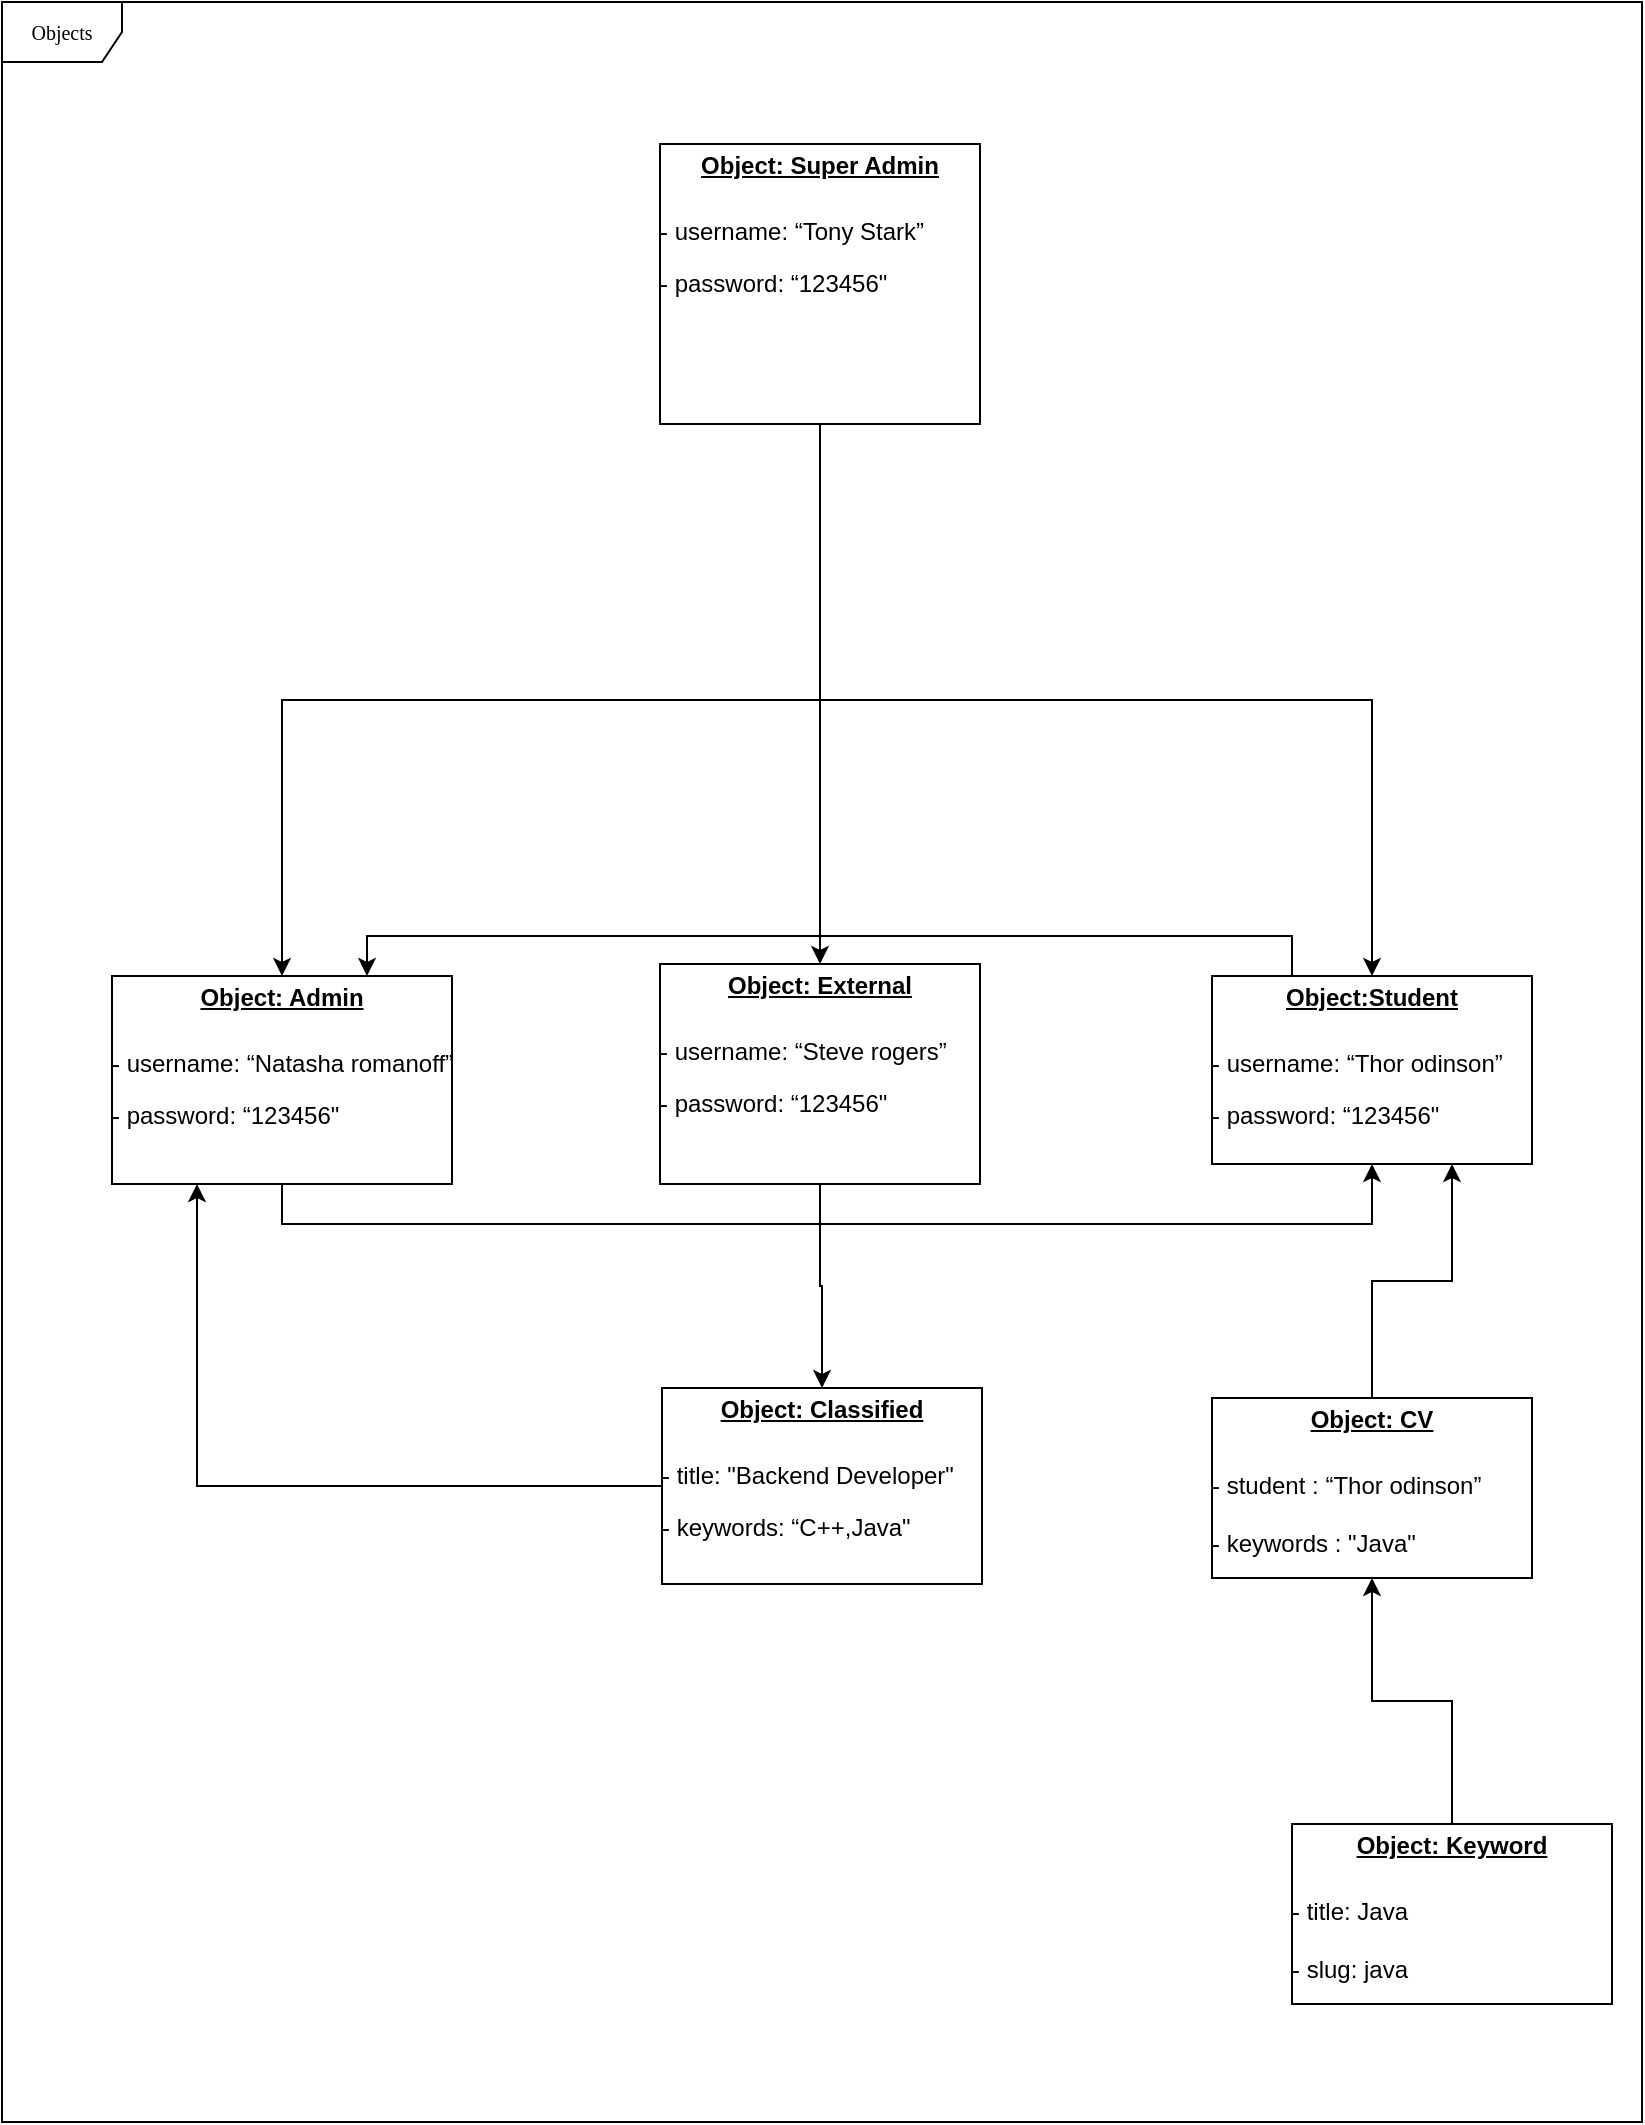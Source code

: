 <mxfile version="10.8.4" type="device"><diagram name="Page-1" id="c4acf3e9-155e-7222-9cf6-157b1a14988f"><mxGraphModel dx="1394" dy="670" grid="1" gridSize="10" guides="1" tooltips="1" connect="1" arrows="1" fold="1" page="1" pageScale="1" pageWidth="850" pageHeight="1100" background="#ffffff" math="0" shadow="0"><root><mxCell id="0"/><mxCell id="1" parent="0"/><mxCell id="17acba5748e5396b-1" value="Objects" style="shape=umlFrame;whiteSpace=wrap;html=1;rounded=0;shadow=0;comic=0;labelBackgroundColor=none;strokeColor=#000000;strokeWidth=1;fillColor=#ffffff;fontFamily=Verdana;fontSize=10;fontColor=#000000;align=center;" parent="1" vertex="1"><mxGeometry x="15" y="29" width="820" height="1060" as="geometry"/></mxCell><mxCell id="WhKWSlsNYlLptN4wGSdb-22" style="edgeStyle=orthogonalEdgeStyle;rounded=0;orthogonalLoop=1;jettySize=auto;html=1;entryX=0.5;entryY=0;entryDx=0;entryDy=0;" parent="1" source="WhKWSlsNYlLptN4wGSdb-17" target="WhKWSlsNYlLptN4wGSdb-19" edge="1"><mxGeometry relative="1" as="geometry"/></mxCell><mxCell id="WhKWSlsNYlLptN4wGSdb-23" style="edgeStyle=orthogonalEdgeStyle;rounded=0;orthogonalLoop=1;jettySize=auto;html=1;exitX=0.5;exitY=1;exitDx=0;exitDy=0;entryX=0.5;entryY=0;entryDx=0;entryDy=0;" parent="1" source="WhKWSlsNYlLptN4wGSdb-17" target="WhKWSlsNYlLptN4wGSdb-20" edge="1"><mxGeometry relative="1" as="geometry"/></mxCell><mxCell id="WhKWSlsNYlLptN4wGSdb-24" style="edgeStyle=orthogonalEdgeStyle;rounded=0;orthogonalLoop=1;jettySize=auto;html=1;exitX=0.5;exitY=1;exitDx=0;exitDy=0;entryX=0.5;entryY=0;entryDx=0;entryDy=0;" parent="1" source="WhKWSlsNYlLptN4wGSdb-17" target="WhKWSlsNYlLptN4wGSdb-18" edge="1"><mxGeometry relative="1" as="geometry"/></mxCell><mxCell id="WhKWSlsNYlLptN4wGSdb-17" value="&lt;p style=&quot;margin: 0px ; margin-top: 4px ; text-align: center ; text-decoration: underline&quot;&gt;&lt;b&gt;Object: Super Admin&lt;/b&gt;&lt;/p&gt;&lt;p style=&quot;margin: 0px ; margin-top: 4px ; text-align: center ; text-decoration: underline&quot;&gt;&lt;b&gt;&lt;br&gt;&lt;/b&gt;&lt;/p&gt;&lt;span&gt;- username: “Tony Stark”&lt;/span&gt;&lt;span&gt;&lt;br&gt;&lt;/span&gt;&lt;p&gt;&lt;span&gt;- password: “123456&quot;&lt;/span&gt;&lt;span&gt;&lt;br&gt;&lt;/span&gt;&lt;/p&gt;&lt;p&gt;&lt;span&gt;&lt;br&gt;&lt;/span&gt;&lt;/p&gt;" style="verticalAlign=top;align=left;overflow=fill;fontSize=12;fontFamily=Helvetica;html=1;" parent="1" vertex="1"><mxGeometry x="344" y="100" width="160" height="140" as="geometry"/></mxCell><mxCell id="WhKWSlsNYlLptN4wGSdb-25" style="edgeStyle=orthogonalEdgeStyle;rounded=0;orthogonalLoop=1;jettySize=auto;html=1;exitX=0.5;exitY=1;exitDx=0;exitDy=0;entryX=0.5;entryY=1;entryDx=0;entryDy=0;" parent="1" source="WhKWSlsNYlLptN4wGSdb-18" target="WhKWSlsNYlLptN4wGSdb-20" edge="1"><mxGeometry relative="1" as="geometry"/></mxCell><mxCell id="WhKWSlsNYlLptN4wGSdb-18" value="&lt;p style=&quot;margin: 0px ; margin-top: 4px ; text-align: center ; text-decoration: underline&quot;&gt;&lt;b&gt;Object: Admin&lt;/b&gt;&lt;/p&gt;&lt;p style=&quot;margin: 0px ; margin-top: 4px ; text-align: center ; text-decoration: underline&quot;&gt;&lt;b&gt;&lt;br&gt;&lt;/b&gt;&lt;/p&gt;&lt;span&gt;- username: “Natasha romanoff”&lt;/span&gt;&lt;span&gt;&lt;br&gt;&lt;/span&gt;&lt;p&gt;&lt;span&gt;- password: “123456&quot;&lt;/span&gt;&lt;span&gt;&lt;br&gt;&lt;/span&gt;&lt;/p&gt;&lt;p&gt;&lt;span&gt;&lt;br&gt;&lt;/span&gt;&lt;/p&gt;" style="verticalAlign=top;align=left;overflow=fill;fontSize=12;fontFamily=Helvetica;html=1;" parent="1" vertex="1"><mxGeometry x="70" y="516" width="170" height="104" as="geometry"/></mxCell><mxCell id="WhKWSlsNYlLptN4wGSdb-31" style="edgeStyle=orthogonalEdgeStyle;rounded=0;orthogonalLoop=1;jettySize=auto;html=1;exitX=0.5;exitY=1;exitDx=0;exitDy=0;entryX=0.5;entryY=0;entryDx=0;entryDy=0;" parent="1" source="WhKWSlsNYlLptN4wGSdb-19" target="WhKWSlsNYlLptN4wGSdb-29" edge="1"><mxGeometry relative="1" as="geometry"/></mxCell><mxCell id="WhKWSlsNYlLptN4wGSdb-19" value="&lt;p style=&quot;margin: 0px ; margin-top: 4px ; text-align: center ; text-decoration: underline&quot;&gt;&lt;b&gt;Object: External&lt;/b&gt;&lt;/p&gt;&lt;p style=&quot;margin: 0px ; margin-top: 4px ; text-align: center ; text-decoration: underline&quot;&gt;&lt;b&gt;&lt;br&gt;&lt;/b&gt;&lt;/p&gt;&lt;span&gt;- username: “Steve rogers”&lt;/span&gt;&lt;span&gt;&lt;br&gt;&lt;/span&gt;&lt;p&gt;&lt;span&gt;- password: “123456&quot;&lt;/span&gt;&lt;span&gt;&lt;br&gt;&lt;/span&gt;&lt;/p&gt;&lt;p&gt;&lt;span&gt;&lt;br&gt;&lt;/span&gt;&lt;/p&gt;" style="verticalAlign=top;align=left;overflow=fill;fontSize=12;fontFamily=Helvetica;html=1;" parent="1" vertex="1"><mxGeometry x="344" y="510" width="160" height="110" as="geometry"/></mxCell><mxCell id="WhKWSlsNYlLptN4wGSdb-39" style="edgeStyle=orthogonalEdgeStyle;rounded=0;orthogonalLoop=1;jettySize=auto;html=1;exitX=0.25;exitY=0;exitDx=0;exitDy=0;entryX=0.75;entryY=0;entryDx=0;entryDy=0;" parent="1" source="WhKWSlsNYlLptN4wGSdb-20" target="WhKWSlsNYlLptN4wGSdb-18" edge="1"><mxGeometry relative="1" as="geometry"/></mxCell><mxCell id="WhKWSlsNYlLptN4wGSdb-20" value="&lt;p style=&quot;margin: 0px ; margin-top: 4px ; text-align: center ; text-decoration: underline&quot;&gt;&lt;b&gt;Object:Student&lt;/b&gt;&lt;/p&gt;&lt;p style=&quot;margin: 0px ; margin-top: 4px ; text-align: center ; text-decoration: underline&quot;&gt;&lt;b&gt;&lt;br&gt;&lt;/b&gt;&lt;/p&gt;&lt;span&gt;- username: “Thor odinson”&lt;/span&gt;&lt;span&gt;&lt;br&gt;&lt;/span&gt;&lt;p&gt;&lt;span&gt;- password: “123456&quot;&lt;/span&gt;&lt;span&gt;&lt;br&gt;&lt;/span&gt;&lt;/p&gt;&lt;p&gt;&lt;span&gt;&lt;br&gt;&lt;/span&gt;&lt;/p&gt;" style="verticalAlign=top;align=left;overflow=fill;fontSize=12;fontFamily=Helvetica;html=1;" parent="1" vertex="1"><mxGeometry x="620" y="516" width="160" height="94" as="geometry"/></mxCell><mxCell id="WhKWSlsNYlLptN4wGSdb-33" style="edgeStyle=orthogonalEdgeStyle;rounded=0;orthogonalLoop=1;jettySize=auto;html=1;exitX=0.5;exitY=0;exitDx=0;exitDy=0;entryX=0.75;entryY=1;entryDx=0;entryDy=0;" parent="1" source="WhKWSlsNYlLptN4wGSdb-28" target="WhKWSlsNYlLptN4wGSdb-20" edge="1"><mxGeometry relative="1" as="geometry"/></mxCell><mxCell id="WhKWSlsNYlLptN4wGSdb-28" value="&lt;p style=&quot;margin: 0px ; margin-top: 4px ; text-align: center ; text-decoration: underline&quot;&gt;&lt;b&gt;Object: CV&lt;/b&gt;&lt;/p&gt;&lt;p style=&quot;margin: 0px ; margin-top: 4px ; text-align: center ; text-decoration: underline&quot;&gt;&lt;b&gt;&lt;br&gt;&lt;/b&gt;&lt;/p&gt;&lt;span&gt;- student : “Thor odinson”&lt;br&gt;&lt;/span&gt;&lt;span&gt;&lt;br&gt;- keywords : &quot;Java&quot;&lt;br&gt;&lt;/span&gt;&lt;p&gt;&lt;span&gt;&lt;br&gt;&lt;/span&gt;&lt;/p&gt;" style="verticalAlign=top;align=left;overflow=fill;fontSize=12;fontFamily=Helvetica;html=1;" parent="1" vertex="1"><mxGeometry x="620" y="727" width="160" height="90" as="geometry"/></mxCell><mxCell id="WhKWSlsNYlLptN4wGSdb-32" style="edgeStyle=orthogonalEdgeStyle;rounded=0;orthogonalLoop=1;jettySize=auto;html=1;exitX=0;exitY=0.5;exitDx=0;exitDy=0;entryX=0.25;entryY=1;entryDx=0;entryDy=0;" parent="1" source="WhKWSlsNYlLptN4wGSdb-29" target="WhKWSlsNYlLptN4wGSdb-18" edge="1"><mxGeometry relative="1" as="geometry"/></mxCell><mxCell id="WhKWSlsNYlLptN4wGSdb-29" value="&lt;p style=&quot;margin: 0px ; margin-top: 4px ; text-align: center ; text-decoration: underline&quot;&gt;&lt;b&gt;Object: Classified&lt;/b&gt;&lt;/p&gt;&lt;p style=&quot;margin: 0px ; margin-top: 4px ; text-align: center ; text-decoration: underline&quot;&gt;&lt;b&gt;&lt;br&gt;&lt;/b&gt;&lt;/p&gt;&lt;span&gt;- title: &quot;Backend Developer&quot;&lt;/span&gt;&lt;span&gt;&lt;br&gt;&lt;/span&gt;&lt;p&gt;&lt;span&gt;- keywords:&amp;nbsp;“C++,Java&quot;&lt;/span&gt;&lt;span&gt;&lt;br&gt;&lt;/span&gt;&lt;/p&gt;&lt;p&gt;&lt;span&gt;&lt;br&gt;&lt;/span&gt;&lt;/p&gt;" style="verticalAlign=top;align=left;overflow=fill;fontSize=12;fontFamily=Helvetica;html=1;" parent="1" vertex="1"><mxGeometry x="345" y="722" width="160" height="98" as="geometry"/></mxCell><mxCell id="WhKWSlsNYlLptN4wGSdb-35" style="edgeStyle=orthogonalEdgeStyle;rounded=0;orthogonalLoop=1;jettySize=auto;html=1;exitX=0.5;exitY=0;exitDx=0;exitDy=0;entryX=0.5;entryY=1;entryDx=0;entryDy=0;" parent="1" source="WhKWSlsNYlLptN4wGSdb-34" target="WhKWSlsNYlLptN4wGSdb-28" edge="1"><mxGeometry relative="1" as="geometry"/></mxCell><mxCell id="WhKWSlsNYlLptN4wGSdb-34" value="&lt;p style=&quot;margin: 0px ; margin-top: 4px ; text-align: center ; text-decoration: underline&quot;&gt;&lt;b&gt;Object: Keyword&lt;/b&gt;&lt;/p&gt;&lt;p style=&quot;margin: 0px ; margin-top: 4px ; text-align: center ; text-decoration: underline&quot;&gt;&lt;b&gt;&lt;br&gt;&lt;/b&gt;&lt;/p&gt;&lt;span&gt;- title: Java&lt;br&gt;&lt;br&gt;- slug: java&amp;nbsp;&lt;br&gt;&lt;/span&gt;&lt;p&gt;&lt;span&gt;&lt;br&gt;&lt;/span&gt;&lt;/p&gt;" style="verticalAlign=top;align=left;overflow=fill;fontSize=12;fontFamily=Helvetica;html=1;" parent="1" vertex="1"><mxGeometry x="660" y="940" width="160" height="90" as="geometry"/></mxCell></root></mxGraphModel></diagram></mxfile>